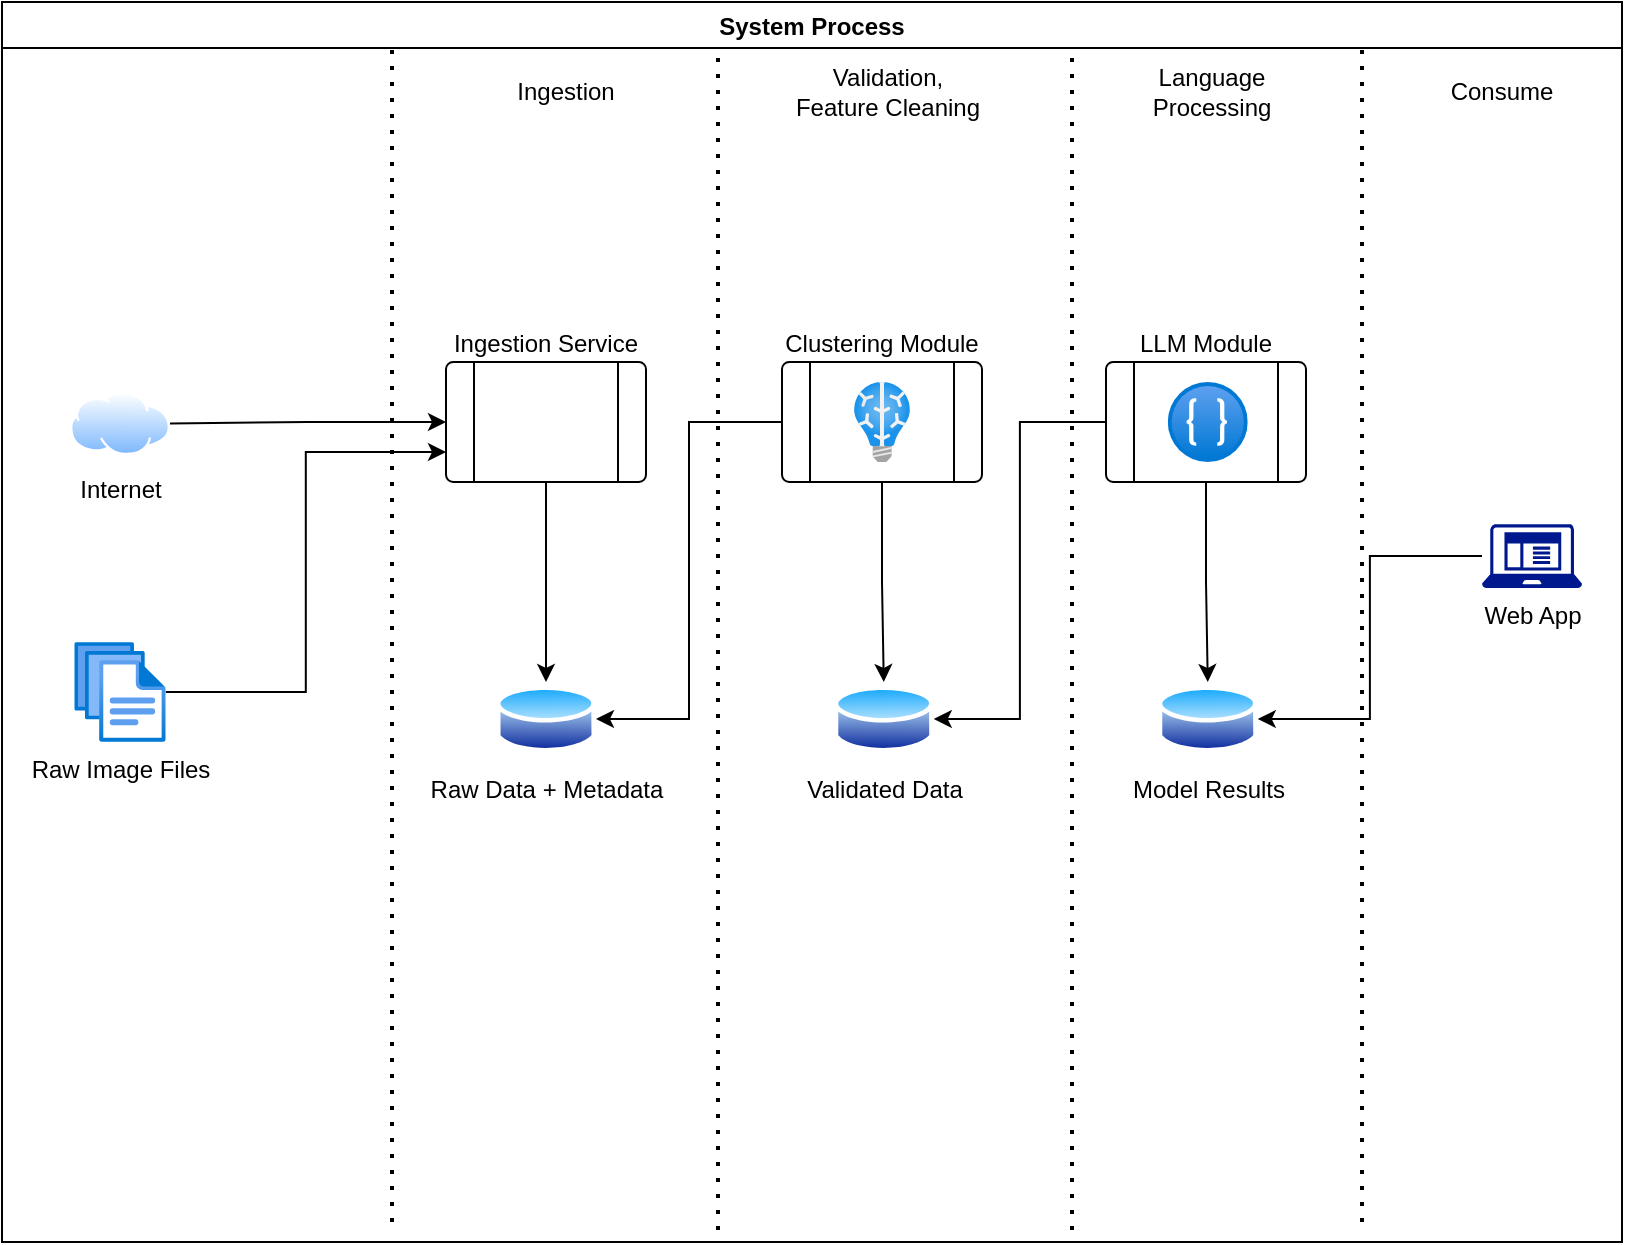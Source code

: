 <mxfile version="24.7.7">
  <diagram name="Page-1" id="0dTu5L3XhAUh9_d_MHkd">
    <mxGraphModel dx="1827" dy="651" grid="1" gridSize="10" guides="1" tooltips="1" connect="1" arrows="1" fold="1" page="1" pageScale="1" pageWidth="850" pageHeight="1100" math="0" shadow="0">
      <root>
        <mxCell id="0" />
        <mxCell id="1" parent="0" />
        <mxCell id="gnDV2zaLH-WxhsZ9TxXl-10" value="Internet" style="image;aspect=fixed;perimeter=ellipsePerimeter;html=1;align=center;shadow=0;dashed=0;spacingTop=3;image=img/lib/active_directory/internet_cloud.svg;" vertex="1" parent="1">
          <mxGeometry x="24" y="195" width="50" height="31.5" as="geometry" />
        </mxCell>
        <mxCell id="gnDV2zaLH-WxhsZ9TxXl-21" value="" style="edgeStyle=orthogonalEdgeStyle;rounded=0;orthogonalLoop=1;jettySize=auto;html=1;entryX=0;entryY=0.75;entryDx=0;entryDy=0;" edge="1" parent="1" source="gnDV2zaLH-WxhsZ9TxXl-11" target="gnDV2zaLH-WxhsZ9TxXl-16">
          <mxGeometry relative="1" as="geometry">
            <mxPoint x="142" y="345.0" as="targetPoint" />
          </mxGeometry>
        </mxCell>
        <mxCell id="gnDV2zaLH-WxhsZ9TxXl-11" value="Raw Image Files" style="image;aspect=fixed;html=1;points=[];align=center;fontSize=12;image=img/lib/azure2/general/Files.svg;" vertex="1" parent="1">
          <mxGeometry x="26.145" y="320" width="45.71" height="50" as="geometry" />
        </mxCell>
        <mxCell id="gnDV2zaLH-WxhsZ9TxXl-12" value="" style="endArrow=none;dashed=1;html=1;dashPattern=1 3;strokeWidth=2;rounded=0;" edge="1" parent="1">
          <mxGeometry width="50" height="50" relative="1" as="geometry">
            <mxPoint x="348" y="614" as="sourcePoint" />
            <mxPoint x="348" y="24" as="targetPoint" />
          </mxGeometry>
        </mxCell>
        <mxCell id="gnDV2zaLH-WxhsZ9TxXl-15" value="System Process" style="swimlane;" vertex="1" parent="1">
          <mxGeometry x="-10" width="810" height="620" as="geometry" />
        </mxCell>
        <mxCell id="gnDV2zaLH-WxhsZ9TxXl-13" value="Ingestion" style="text;strokeColor=none;align=center;fillColor=none;html=1;verticalAlign=middle;whiteSpace=wrap;rounded=0;" vertex="1" parent="gnDV2zaLH-WxhsZ9TxXl-15">
          <mxGeometry x="252" y="30" width="60" height="30" as="geometry" />
        </mxCell>
        <mxCell id="gnDV2zaLH-WxhsZ9TxXl-9" value="" style="endArrow=none;dashed=1;html=1;dashPattern=1 3;strokeWidth=2;rounded=0;" edge="1" parent="gnDV2zaLH-WxhsZ9TxXl-15">
          <mxGeometry width="50" height="50" relative="1" as="geometry">
            <mxPoint x="195" y="610" as="sourcePoint" />
            <mxPoint x="195" y="20" as="targetPoint" />
          </mxGeometry>
        </mxCell>
        <mxCell id="gnDV2zaLH-WxhsZ9TxXl-22" value="" style="edgeStyle=orthogonalEdgeStyle;rounded=0;orthogonalLoop=1;jettySize=auto;html=1;" edge="1" parent="gnDV2zaLH-WxhsZ9TxXl-15" source="gnDV2zaLH-WxhsZ9TxXl-16" target="gnDV2zaLH-WxhsZ9TxXl-17">
          <mxGeometry relative="1" as="geometry" />
        </mxCell>
        <mxCell id="gnDV2zaLH-WxhsZ9TxXl-16" value="Ingestion Service" style="verticalLabelPosition=top;verticalAlign=bottom;html=1;shape=process;whiteSpace=wrap;rounded=1;size=0.14;arcSize=6;labelPosition=center;align=center;" vertex="1" parent="gnDV2zaLH-WxhsZ9TxXl-15">
          <mxGeometry x="222" y="180" width="100" height="60" as="geometry" />
        </mxCell>
        <mxCell id="gnDV2zaLH-WxhsZ9TxXl-17" value="Raw Data + Metadata" style="image;aspect=fixed;perimeter=ellipsePerimeter;html=1;align=center;shadow=0;dashed=0;spacingTop=3;image=img/lib/active_directory/database.svg;" vertex="1" parent="gnDV2zaLH-WxhsZ9TxXl-15">
          <mxGeometry x="247" y="340" width="50" height="37" as="geometry" />
        </mxCell>
        <mxCell id="gnDV2zaLH-WxhsZ9TxXl-23" value="Validation, Feature Cleaning" style="text;strokeColor=none;align=center;fillColor=none;html=1;verticalAlign=middle;whiteSpace=wrap;rounded=0;" vertex="1" parent="gnDV2zaLH-WxhsZ9TxXl-15">
          <mxGeometry x="393" y="30" width="100" height="30" as="geometry" />
        </mxCell>
        <mxCell id="gnDV2zaLH-WxhsZ9TxXl-24" value="" style="endArrow=none;dashed=1;html=1;dashPattern=1 3;strokeWidth=2;rounded=0;" edge="1" parent="gnDV2zaLH-WxhsZ9TxXl-15">
          <mxGeometry width="50" height="50" relative="1" as="geometry">
            <mxPoint x="535" y="614" as="sourcePoint" />
            <mxPoint x="535" y="24" as="targetPoint" />
          </mxGeometry>
        </mxCell>
        <mxCell id="gnDV2zaLH-WxhsZ9TxXl-30" value="" style="edgeStyle=orthogonalEdgeStyle;rounded=0;orthogonalLoop=1;jettySize=auto;html=1;" edge="1" parent="gnDV2zaLH-WxhsZ9TxXl-15" source="gnDV2zaLH-WxhsZ9TxXl-25" target="gnDV2zaLH-WxhsZ9TxXl-29">
          <mxGeometry relative="1" as="geometry" />
        </mxCell>
        <mxCell id="gnDV2zaLH-WxhsZ9TxXl-31" value="" style="edgeStyle=orthogonalEdgeStyle;rounded=0;orthogonalLoop=1;jettySize=auto;html=1;entryX=1;entryY=0.5;entryDx=0;entryDy=0;" edge="1" parent="gnDV2zaLH-WxhsZ9TxXl-15" source="gnDV2zaLH-WxhsZ9TxXl-25" target="gnDV2zaLH-WxhsZ9TxXl-17">
          <mxGeometry relative="1" as="geometry" />
        </mxCell>
        <mxCell id="gnDV2zaLH-WxhsZ9TxXl-25" value="Clustering Module" style="verticalLabelPosition=top;verticalAlign=bottom;html=1;shape=process;whiteSpace=wrap;rounded=1;size=0.14;arcSize=6;labelPosition=center;align=center;" vertex="1" parent="gnDV2zaLH-WxhsZ9TxXl-15">
          <mxGeometry x="390" y="180" width="100" height="60" as="geometry" />
        </mxCell>
        <mxCell id="gnDV2zaLH-WxhsZ9TxXl-27" value="" style="image;aspect=fixed;html=1;points=[];align=center;fontSize=12;image=img/lib/azure2/ai_machine_learning/Batch_AI.svg;" vertex="1" parent="gnDV2zaLH-WxhsZ9TxXl-15">
          <mxGeometry x="425.88" y="190" width="28.24" height="40" as="geometry" />
        </mxCell>
        <mxCell id="gnDV2zaLH-WxhsZ9TxXl-28" value="" style="shape=image;html=1;verticalAlign=top;verticalLabelPosition=bottom;labelBackgroundColor=#ffffff;imageAspect=0;aspect=fixed;image=https://cdn1.iconfinder.com/data/icons/unicons-line-vol-5/24/refresh-128.png" vertex="1" parent="gnDV2zaLH-WxhsZ9TxXl-15">
          <mxGeometry x="247" y="185" width="50" height="50" as="geometry" />
        </mxCell>
        <mxCell id="gnDV2zaLH-WxhsZ9TxXl-29" value="Validated Data" style="image;aspect=fixed;perimeter=ellipsePerimeter;html=1;align=center;shadow=0;dashed=0;spacingTop=3;image=img/lib/active_directory/database.svg;" vertex="1" parent="gnDV2zaLH-WxhsZ9TxXl-15">
          <mxGeometry x="415.88" y="340" width="50" height="37" as="geometry" />
        </mxCell>
        <mxCell id="gnDV2zaLH-WxhsZ9TxXl-32" value="Language Processing" style="text;strokeColor=none;align=center;fillColor=none;html=1;verticalAlign=middle;whiteSpace=wrap;rounded=0;" vertex="1" parent="gnDV2zaLH-WxhsZ9TxXl-15">
          <mxGeometry x="555" y="30" width="100" height="30" as="geometry" />
        </mxCell>
        <mxCell id="gnDV2zaLH-WxhsZ9TxXl-33" value="" style="edgeStyle=orthogonalEdgeStyle;rounded=0;orthogonalLoop=1;jettySize=auto;html=1;" edge="1" parent="gnDV2zaLH-WxhsZ9TxXl-15" source="gnDV2zaLH-WxhsZ9TxXl-34" target="gnDV2zaLH-WxhsZ9TxXl-35">
          <mxGeometry relative="1" as="geometry" />
        </mxCell>
        <mxCell id="gnDV2zaLH-WxhsZ9TxXl-37" value="" style="edgeStyle=orthogonalEdgeStyle;rounded=0;orthogonalLoop=1;jettySize=auto;html=1;entryX=1;entryY=0.5;entryDx=0;entryDy=0;" edge="1" parent="gnDV2zaLH-WxhsZ9TxXl-15" source="gnDV2zaLH-WxhsZ9TxXl-34" target="gnDV2zaLH-WxhsZ9TxXl-29">
          <mxGeometry relative="1" as="geometry" />
        </mxCell>
        <mxCell id="gnDV2zaLH-WxhsZ9TxXl-34" value="LLM Module" style="verticalLabelPosition=top;verticalAlign=bottom;html=1;shape=process;whiteSpace=wrap;rounded=1;size=0.14;arcSize=6;labelPosition=center;align=center;" vertex="1" parent="gnDV2zaLH-WxhsZ9TxXl-15">
          <mxGeometry x="552" y="180" width="100" height="60" as="geometry" />
        </mxCell>
        <mxCell id="gnDV2zaLH-WxhsZ9TxXl-35" value="Model Results" style="image;aspect=fixed;perimeter=ellipsePerimeter;html=1;align=center;shadow=0;dashed=0;spacingTop=3;image=img/lib/active_directory/database.svg;" vertex="1" parent="gnDV2zaLH-WxhsZ9TxXl-15">
          <mxGeometry x="577.88" y="340" width="50" height="37" as="geometry" />
        </mxCell>
        <mxCell id="gnDV2zaLH-WxhsZ9TxXl-36" value="" style="image;aspect=fixed;html=1;points=[];align=center;fontSize=12;image=img/lib/azure2/ai_machine_learning/Language_Understanding.svg;" vertex="1" parent="gnDV2zaLH-WxhsZ9TxXl-15">
          <mxGeometry x="582.88" y="190" width="40" height="40" as="geometry" />
        </mxCell>
        <mxCell id="gnDV2zaLH-WxhsZ9TxXl-38" value="" style="endArrow=none;dashed=1;html=1;dashPattern=1 3;strokeWidth=2;rounded=0;" edge="1" parent="gnDV2zaLH-WxhsZ9TxXl-15">
          <mxGeometry width="50" height="50" relative="1" as="geometry">
            <mxPoint x="680" y="610" as="sourcePoint" />
            <mxPoint x="680" y="20" as="targetPoint" />
          </mxGeometry>
        </mxCell>
        <mxCell id="gnDV2zaLH-WxhsZ9TxXl-39" value="Consume" style="text;strokeColor=none;align=center;fillColor=none;html=1;verticalAlign=middle;whiteSpace=wrap;rounded=0;" vertex="1" parent="gnDV2zaLH-WxhsZ9TxXl-15">
          <mxGeometry x="700" y="30" width="100" height="30" as="geometry" />
        </mxCell>
        <mxCell id="gnDV2zaLH-WxhsZ9TxXl-41" value="" style="edgeStyle=orthogonalEdgeStyle;rounded=0;orthogonalLoop=1;jettySize=auto;html=1;entryX=1;entryY=0.5;entryDx=0;entryDy=0;" edge="1" parent="gnDV2zaLH-WxhsZ9TxXl-15" source="gnDV2zaLH-WxhsZ9TxXl-40" target="gnDV2zaLH-WxhsZ9TxXl-35">
          <mxGeometry relative="1" as="geometry" />
        </mxCell>
        <mxCell id="gnDV2zaLH-WxhsZ9TxXl-40" value="Web App" style="sketch=0;aspect=fixed;pointerEvents=1;shadow=0;dashed=0;html=1;strokeColor=none;labelPosition=center;verticalLabelPosition=bottom;verticalAlign=top;align=center;fillColor=#00188D;shape=mxgraph.mscae.enterprise.client_application" vertex="1" parent="gnDV2zaLH-WxhsZ9TxXl-15">
          <mxGeometry x="740" y="261" width="50" height="32" as="geometry" />
        </mxCell>
        <mxCell id="gnDV2zaLH-WxhsZ9TxXl-18" style="edgeStyle=orthogonalEdgeStyle;rounded=0;orthogonalLoop=1;jettySize=auto;html=1;exitX=0;exitY=0.5;exitDx=0;exitDy=0;entryX=1;entryY=0.5;entryDx=0;entryDy=0;startArrow=classic;startFill=1;endArrow=none;endFill=0;" edge="1" parent="1" source="gnDV2zaLH-WxhsZ9TxXl-16" target="gnDV2zaLH-WxhsZ9TxXl-10">
          <mxGeometry relative="1" as="geometry">
            <mxPoint x="62" y="220" as="targetPoint" />
          </mxGeometry>
        </mxCell>
      </root>
    </mxGraphModel>
  </diagram>
</mxfile>

